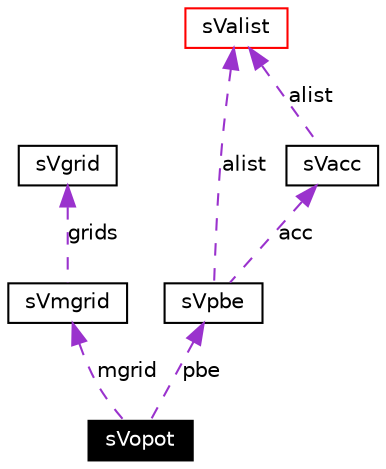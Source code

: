 digraph inheritance
{
  Node62 [shape="box",label="sVopot",fontsize=10,height=0.2,width=0.4,fontname="Helvetica",color="black",style="filled" fontcolor="white"];
  Node63 -> Node62 [dir=back,color="darkorchid3",fontsize=10,style="dashed",label="mgrid",fontname="Helvetica"];
  Node63 [shape="box",label="sVmgrid",fontsize=10,height=0.2,width=0.4,fontname="Helvetica",color="black",URL="$structsVmgrid.html"];
  Node64 -> Node63 [dir=back,color="darkorchid3",fontsize=10,style="dashed",label="grids",fontname="Helvetica"];
  Node64 [shape="box",label="sVgrid",fontsize=10,height=0.2,width=0.4,fontname="Helvetica",color="black",URL="$structsVgrid.html"];
  Node65 -> Node62 [dir=back,color="darkorchid3",fontsize=10,style="dashed",label="pbe",fontname="Helvetica"];
  Node65 [shape="box",label="sVpbe",fontsize=10,height=0.2,width=0.4,fontname="Helvetica",color="black",URL="$structsVpbe.html"];
  Node66 -> Node65 [dir=back,color="darkorchid3",fontsize=10,style="dashed",label="acc",fontname="Helvetica"];
  Node66 [shape="box",label="sVacc",fontsize=10,height=0.2,width=0.4,fontname="Helvetica",color="black",URL="$structsVacc.html"];
  Node67 -> Node66 [dir=back,color="darkorchid3",fontsize=10,style="dashed",label="alist",fontname="Helvetica"];
  Node67 [shape="box",label="sValist",fontsize=10,height=0.2,width=0.4,fontname="Helvetica",color="red",URL="$structsValist.html"];
  Node67 -> Node65 [dir=back,color="darkorchid3",fontsize=10,style="dashed",label="alist",fontname="Helvetica"];
}

